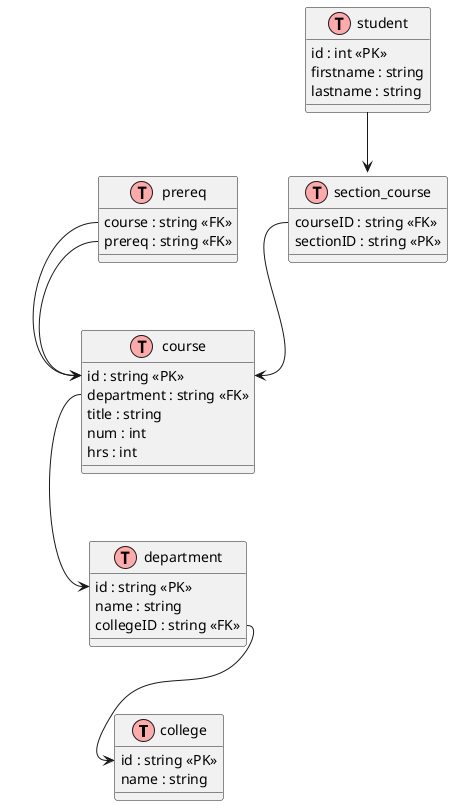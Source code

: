 @startuml
' Database UML/ER Diagram
!define table(x) class x << (T,#FFAAAA) >>

' Tables
table(college) {
  id : string <<PK>>
  name : string
}

table(department) {
  id : string <<PK>>
  name : string
  collegeID : string <<FK>>
}

table(course) {
  id : string <<PK>>
  department : string <<FK>>
  title : string
  num : int
  hrs : int
}

table(prereq) {
  course : string <<FK>>
  prereq : string <<FK>>
}

table(section_course) {
  courseID : string <<FK>>
  sectionID : string <<PK>>
}

table(student) {
  id : int <<PK>>
  firstname : string
  lastname : string
}

' Relationships
department::collegeID --> college::id
course::department --> department::id
prereq::course --> course::id
prereq::prereq --> course::id
section_course::courseID --> course::id
student --> section_course
@enduml